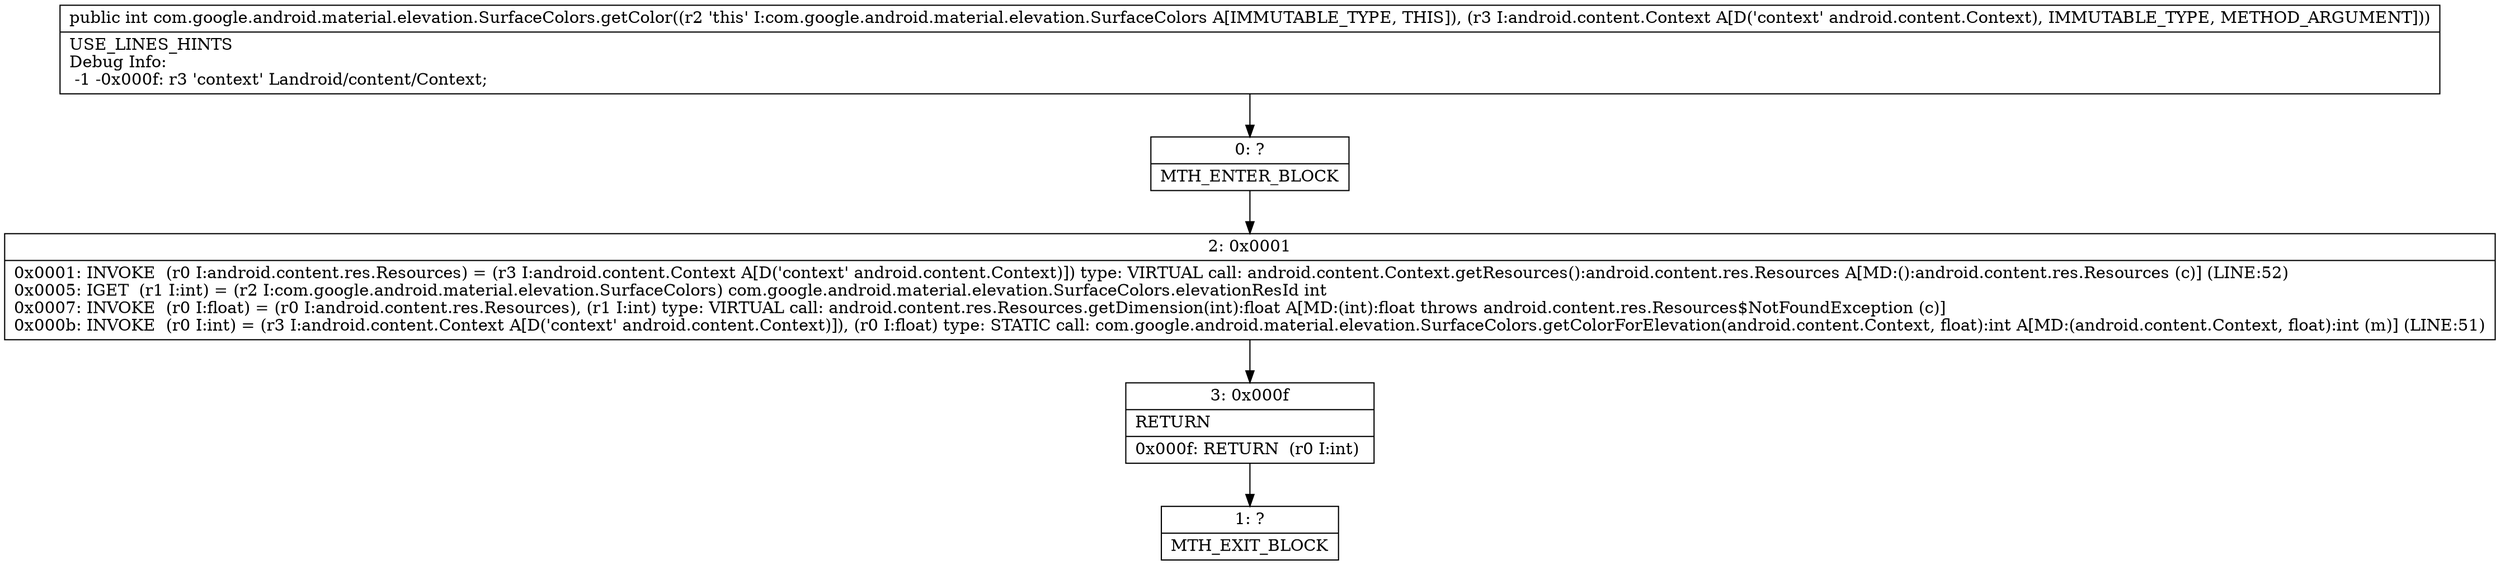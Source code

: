 digraph "CFG forcom.google.android.material.elevation.SurfaceColors.getColor(Landroid\/content\/Context;)I" {
Node_0 [shape=record,label="{0\:\ ?|MTH_ENTER_BLOCK\l}"];
Node_2 [shape=record,label="{2\:\ 0x0001|0x0001: INVOKE  (r0 I:android.content.res.Resources) = (r3 I:android.content.Context A[D('context' android.content.Context)]) type: VIRTUAL call: android.content.Context.getResources():android.content.res.Resources A[MD:():android.content.res.Resources (c)] (LINE:52)\l0x0005: IGET  (r1 I:int) = (r2 I:com.google.android.material.elevation.SurfaceColors) com.google.android.material.elevation.SurfaceColors.elevationResId int \l0x0007: INVOKE  (r0 I:float) = (r0 I:android.content.res.Resources), (r1 I:int) type: VIRTUAL call: android.content.res.Resources.getDimension(int):float A[MD:(int):float throws android.content.res.Resources$NotFoundException (c)]\l0x000b: INVOKE  (r0 I:int) = (r3 I:android.content.Context A[D('context' android.content.Context)]), (r0 I:float) type: STATIC call: com.google.android.material.elevation.SurfaceColors.getColorForElevation(android.content.Context, float):int A[MD:(android.content.Context, float):int (m)] (LINE:51)\l}"];
Node_3 [shape=record,label="{3\:\ 0x000f|RETURN\l|0x000f: RETURN  (r0 I:int) \l}"];
Node_1 [shape=record,label="{1\:\ ?|MTH_EXIT_BLOCK\l}"];
MethodNode[shape=record,label="{public int com.google.android.material.elevation.SurfaceColors.getColor((r2 'this' I:com.google.android.material.elevation.SurfaceColors A[IMMUTABLE_TYPE, THIS]), (r3 I:android.content.Context A[D('context' android.content.Context), IMMUTABLE_TYPE, METHOD_ARGUMENT]))  | USE_LINES_HINTS\lDebug Info:\l  \-1 \-0x000f: r3 'context' Landroid\/content\/Context;\l}"];
MethodNode -> Node_0;Node_0 -> Node_2;
Node_2 -> Node_3;
Node_3 -> Node_1;
}

